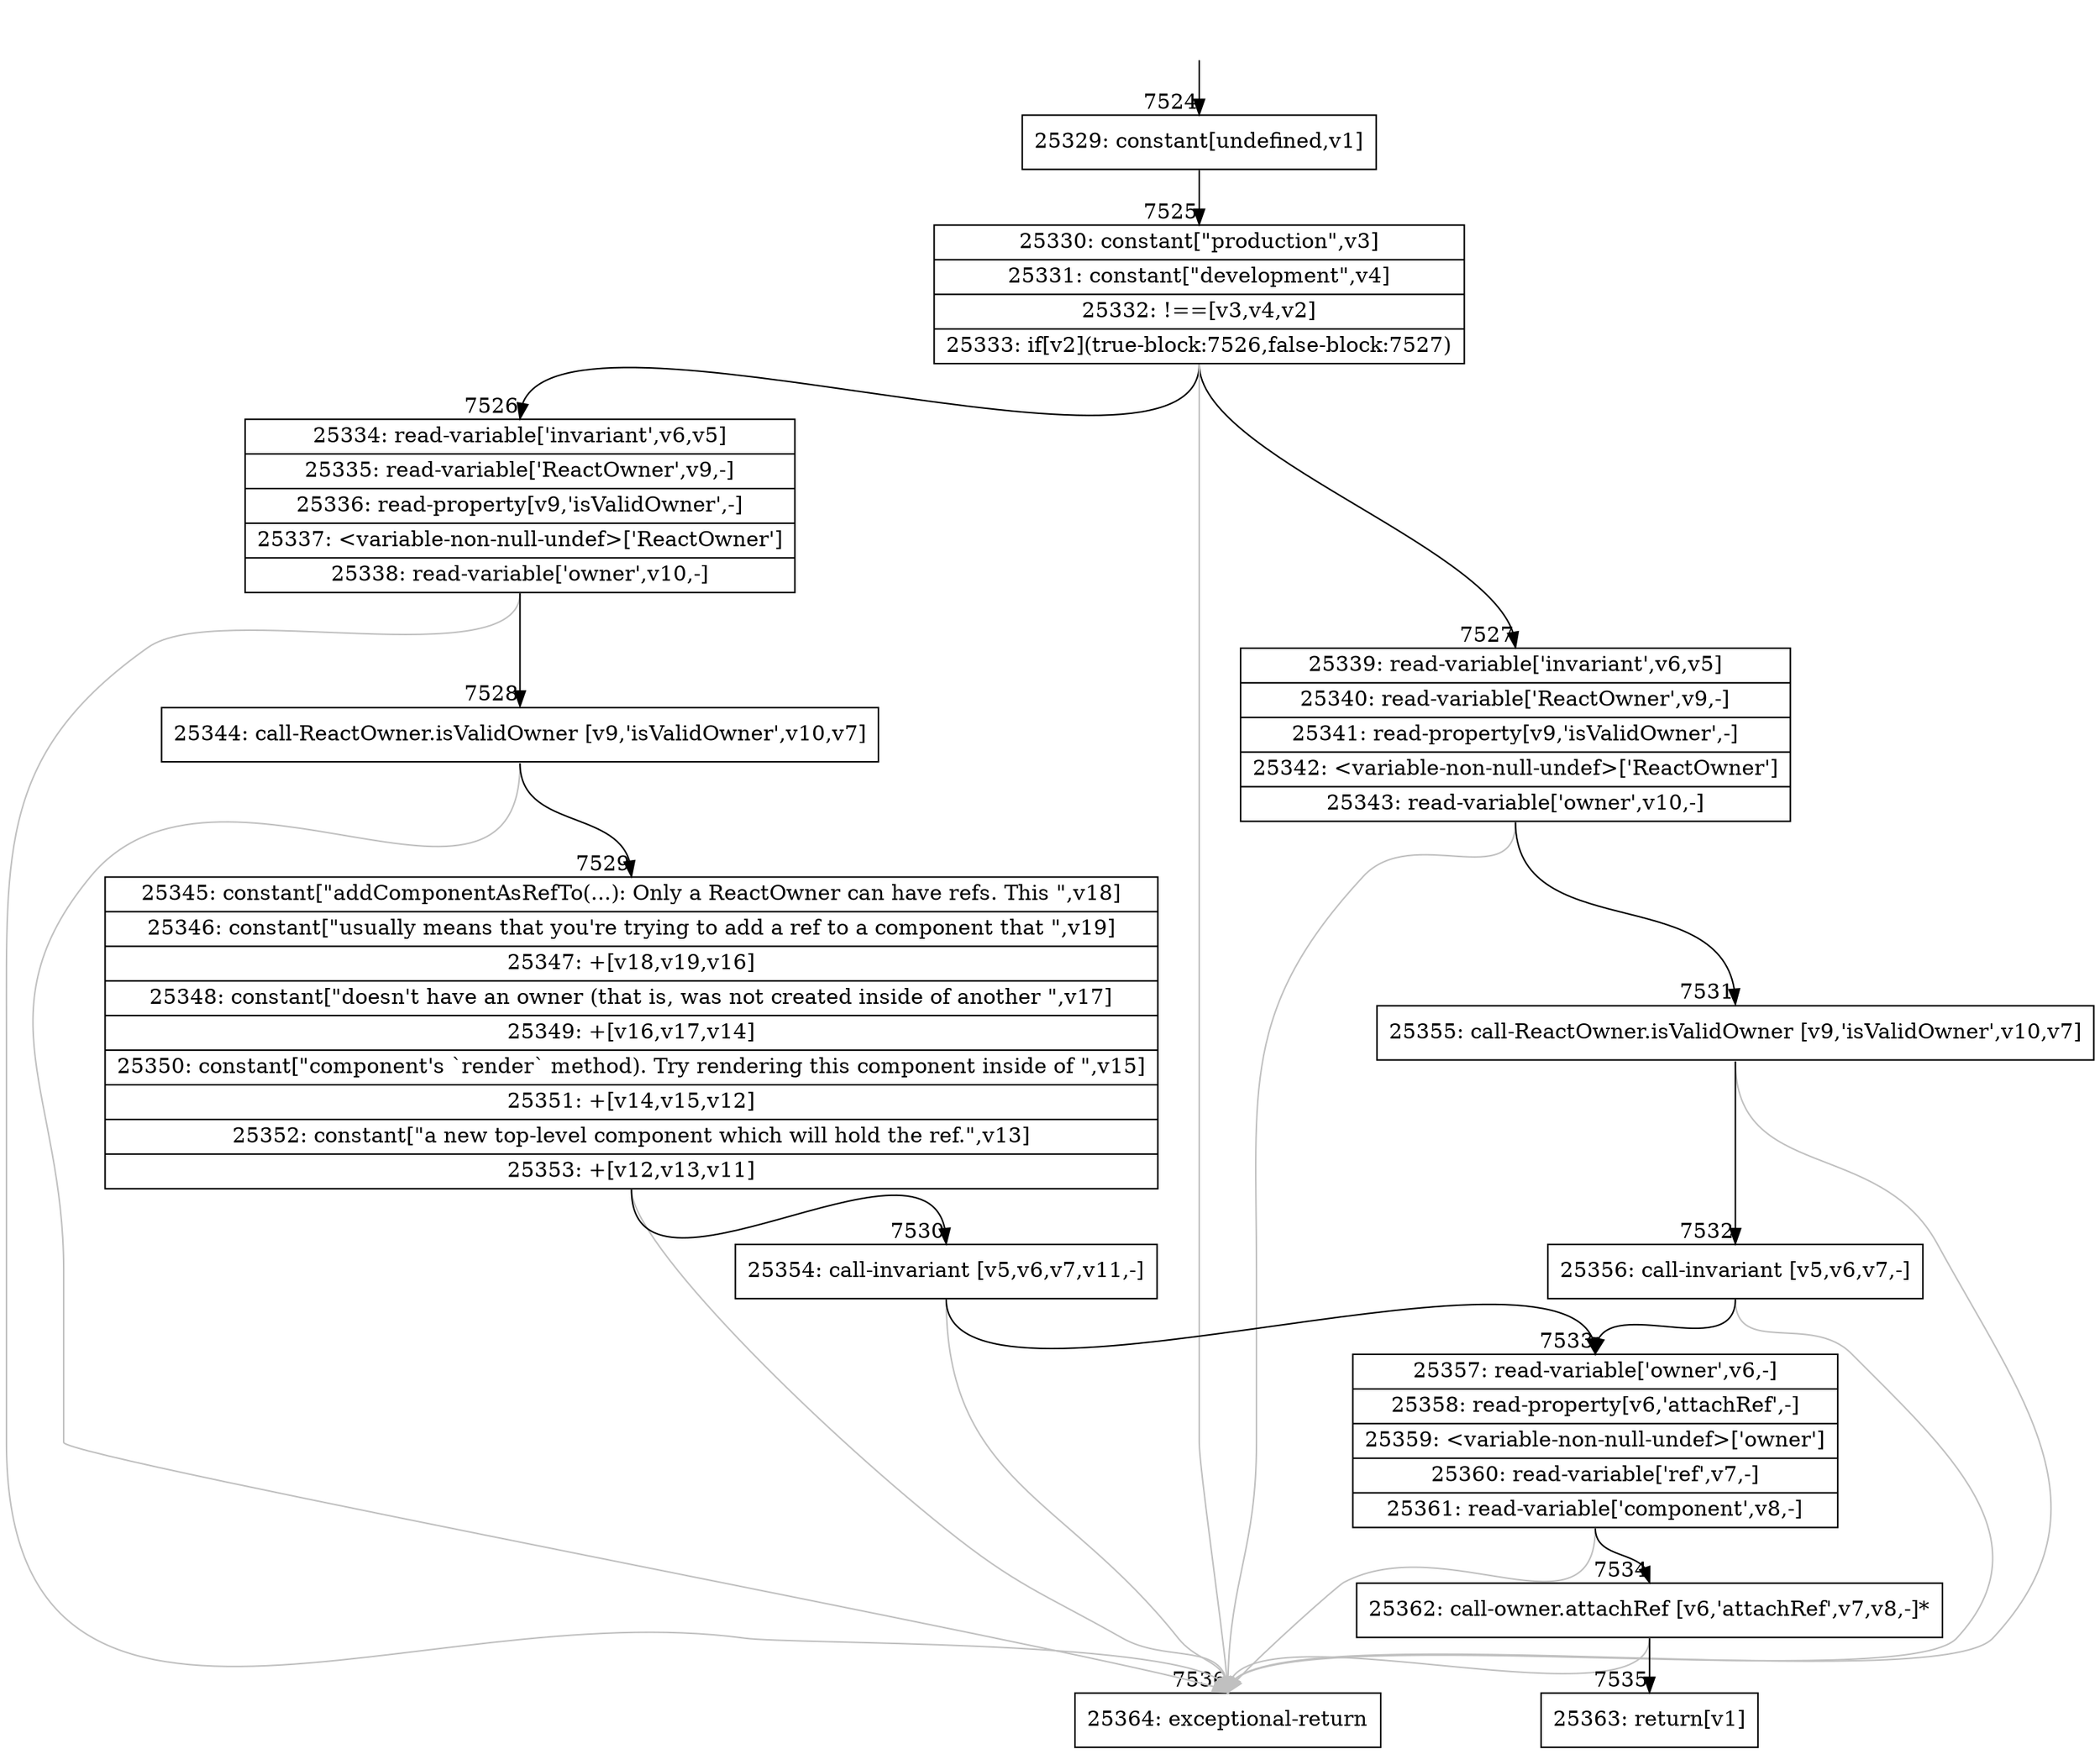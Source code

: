 digraph {
rankdir="TD"
BB_entry527[shape=none,label=""];
BB_entry527 -> BB7524 [tailport=s, headport=n, headlabel="    7524"]
BB7524 [shape=record label="{25329: constant[undefined,v1]}" ] 
BB7524 -> BB7525 [tailport=s, headport=n, headlabel="      7525"]
BB7525 [shape=record label="{25330: constant[\"production\",v3]|25331: constant[\"development\",v4]|25332: !==[v3,v4,v2]|25333: if[v2](true-block:7526,false-block:7527)}" ] 
BB7525 -> BB7526 [tailport=s, headport=n, headlabel="      7526"]
BB7525 -> BB7527 [tailport=s, headport=n, headlabel="      7527"]
BB7525 -> BB7536 [tailport=s, headport=n, color=gray, headlabel="      7536"]
BB7526 [shape=record label="{25334: read-variable['invariant',v6,v5]|25335: read-variable['ReactOwner',v9,-]|25336: read-property[v9,'isValidOwner',-]|25337: \<variable-non-null-undef\>['ReactOwner']|25338: read-variable['owner',v10,-]}" ] 
BB7526 -> BB7528 [tailport=s, headport=n, headlabel="      7528"]
BB7526 -> BB7536 [tailport=s, headport=n, color=gray]
BB7527 [shape=record label="{25339: read-variable['invariant',v6,v5]|25340: read-variable['ReactOwner',v9,-]|25341: read-property[v9,'isValidOwner',-]|25342: \<variable-non-null-undef\>['ReactOwner']|25343: read-variable['owner',v10,-]}" ] 
BB7527 -> BB7531 [tailport=s, headport=n, headlabel="      7531"]
BB7527 -> BB7536 [tailport=s, headport=n, color=gray]
BB7528 [shape=record label="{25344: call-ReactOwner.isValidOwner [v9,'isValidOwner',v10,v7]}" ] 
BB7528 -> BB7529 [tailport=s, headport=n, headlabel="      7529"]
BB7528 -> BB7536 [tailport=s, headport=n, color=gray]
BB7529 [shape=record label="{25345: constant[\"addComponentAsRefTo(...): Only a ReactOwner can have refs. This \",v18]|25346: constant[\"usually means that you're trying to add a ref to a component that \",v19]|25347: +[v18,v19,v16]|25348: constant[\"doesn't have an owner (that is, was not created inside of another \",v17]|25349: +[v16,v17,v14]|25350: constant[\"component's `render` method). Try rendering this component inside of \",v15]|25351: +[v14,v15,v12]|25352: constant[\"a new top-level component which will hold the ref.\",v13]|25353: +[v12,v13,v11]}" ] 
BB7529 -> BB7530 [tailport=s, headport=n, headlabel="      7530"]
BB7529 -> BB7536 [tailport=s, headport=n, color=gray]
BB7530 [shape=record label="{25354: call-invariant [v5,v6,v7,v11,-]}" ] 
BB7530 -> BB7533 [tailport=s, headport=n, headlabel="      7533"]
BB7530 -> BB7536 [tailport=s, headport=n, color=gray]
BB7531 [shape=record label="{25355: call-ReactOwner.isValidOwner [v9,'isValidOwner',v10,v7]}" ] 
BB7531 -> BB7532 [tailport=s, headport=n, headlabel="      7532"]
BB7531 -> BB7536 [tailport=s, headport=n, color=gray]
BB7532 [shape=record label="{25356: call-invariant [v5,v6,v7,-]}" ] 
BB7532 -> BB7533 [tailport=s, headport=n]
BB7532 -> BB7536 [tailport=s, headport=n, color=gray]
BB7533 [shape=record label="{25357: read-variable['owner',v6,-]|25358: read-property[v6,'attachRef',-]|25359: \<variable-non-null-undef\>['owner']|25360: read-variable['ref',v7,-]|25361: read-variable['component',v8,-]}" ] 
BB7533 -> BB7534 [tailport=s, headport=n, headlabel="      7534"]
BB7533 -> BB7536 [tailport=s, headport=n, color=gray]
BB7534 [shape=record label="{25362: call-owner.attachRef [v6,'attachRef',v7,v8,-]*}" ] 
BB7534 -> BB7535 [tailport=s, headport=n, headlabel="      7535"]
BB7534 -> BB7536 [tailport=s, headport=n, color=gray]
BB7535 [shape=record label="{25363: return[v1]}" ] 
BB7536 [shape=record label="{25364: exceptional-return}" ] 
//#$~ 13289
}
